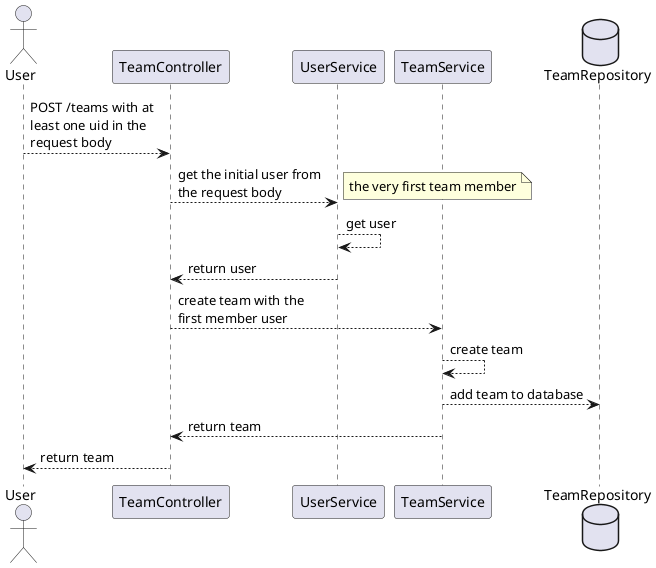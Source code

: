 @startuml
skinparam maxMessageSize 150
actor User
participant TeamController
participant UserService
participant TeamService
database TeamRepository

User --> TeamController: POST /teams with at least one uid in the request body
TeamController --> UserService: get the initial user from the request body
note right: the very first team member
UserService --> UserService: get user
UserService --> TeamController: return user
TeamController --> TeamService: create team with the first member user
TeamService --> TeamService: create team
TeamService --> TeamRepository: add team to database
TeamService --> TeamController: return team
TeamController --> User: return team
@enduml
